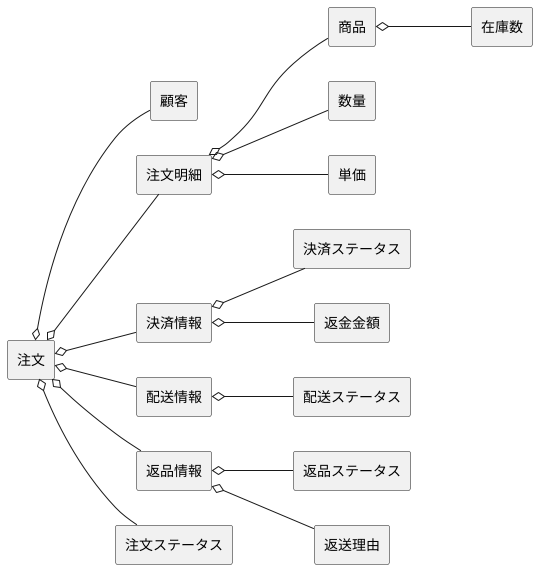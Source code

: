 @startuml BBShop_ConceptModel

skinparam componentStyle rectangle
skinparam rectangle {
    BackgroundColor #FFF2CC
    BorderColor #D6B656
}
left to right direction

[顧客]
[注文]
[注文明細]
[商品]
[決済情報]
[配送情報]
[返品情報]

[注文] o-- [顧客]
[注文] o-- [注文明細]
[注文] o-- [決済情報]
[注文] o-- [配送情報]
[注文] o-- [返品情報]

[注文明細] o-- [商品]

[注文] o-- [注文ステータス]
[決済情報] o-- [決済ステータス]
[配送情報] o-- [配送ステータス]
[返品情報] o-- [返品ステータス]

[決済情報] o-- [返金金額]

[返品情報] o-- [返送理由]

[注文明細] o-- [数量]
[注文明細] o-- [単価]

[商品] o-- [在庫数]

@enduml